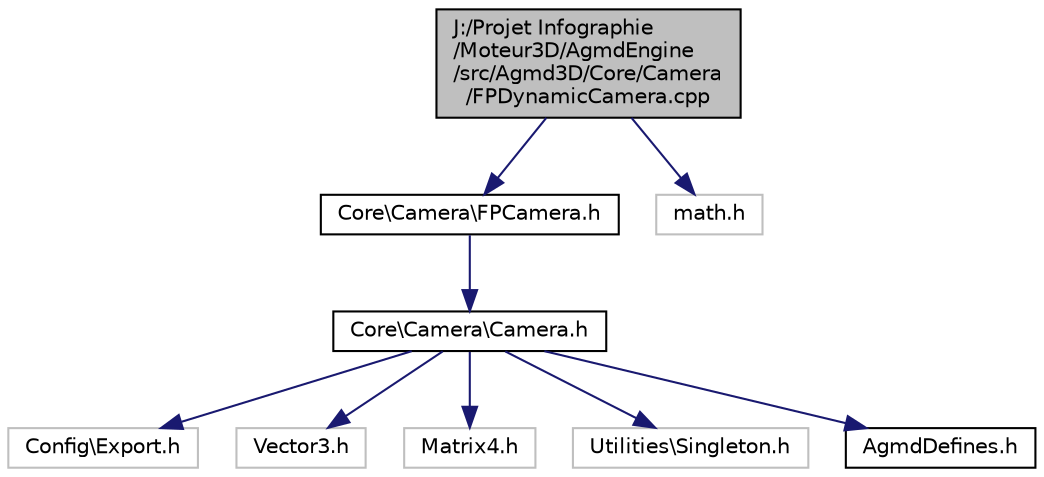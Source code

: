 digraph "J:/Projet Infographie/Moteur3D/AgmdEngine/src/Agmd3D/Core/Camera/FPDynamicCamera.cpp"
{
  edge [fontname="Helvetica",fontsize="10",labelfontname="Helvetica",labelfontsize="10"];
  node [fontname="Helvetica",fontsize="10",shape=record];
  Node1 [label="J:/Projet Infographie\l/Moteur3D/AgmdEngine\l/src/Agmd3D/Core/Camera\l/FPDynamicCamera.cpp",height=0.2,width=0.4,color="black", fillcolor="grey75", style="filled" fontcolor="black"];
  Node1 -> Node2 [color="midnightblue",fontsize="10",style="solid",fontname="Helvetica"];
  Node2 [label="Core\\Camera\\FPCamera.h",height=0.2,width=0.4,color="black", fillcolor="white", style="filled",URL="$_f_p_camera_8h.html"];
  Node2 -> Node3 [color="midnightblue",fontsize="10",style="solid",fontname="Helvetica"];
  Node3 [label="Core\\Camera\\Camera.h",height=0.2,width=0.4,color="black", fillcolor="white", style="filled",URL="$_camera_8h.html"];
  Node3 -> Node4 [color="midnightblue",fontsize="10",style="solid",fontname="Helvetica"];
  Node4 [label="Config\\Export.h",height=0.2,width=0.4,color="grey75", fillcolor="white", style="filled"];
  Node3 -> Node5 [color="midnightblue",fontsize="10",style="solid",fontname="Helvetica"];
  Node5 [label="Vector3.h",height=0.2,width=0.4,color="grey75", fillcolor="white", style="filled"];
  Node3 -> Node6 [color="midnightblue",fontsize="10",style="solid",fontname="Helvetica"];
  Node6 [label="Matrix4.h",height=0.2,width=0.4,color="grey75", fillcolor="white", style="filled"];
  Node3 -> Node7 [color="midnightblue",fontsize="10",style="solid",fontname="Helvetica"];
  Node7 [label="Utilities\\Singleton.h",height=0.2,width=0.4,color="grey75", fillcolor="white", style="filled"];
  Node3 -> Node8 [color="midnightblue",fontsize="10",style="solid",fontname="Helvetica"];
  Node8 [label="AgmdDefines.h",height=0.2,width=0.4,color="black", fillcolor="white", style="filled",URL="$_agmd_defines_8h.html"];
  Node1 -> Node9 [color="midnightblue",fontsize="10",style="solid",fontname="Helvetica"];
  Node9 [label="math.h",height=0.2,width=0.4,color="grey75", fillcolor="white", style="filled"];
}
